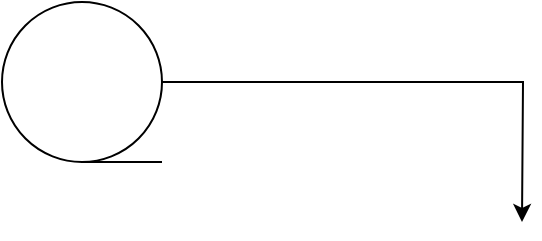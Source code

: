 <mxfile version="14.6.12" type="github"><diagram id="ALmWE4gWe2Ydhg-lYP4j" name="Page-1"><mxGraphModel dx="1022" dy="437" grid="1" gridSize="10" guides="1" tooltips="1" connect="1" arrows="1" fold="1" page="1" pageScale="1" pageWidth="1169" pageHeight="826" math="0" shadow="0"><root><mxCell id="0"/><mxCell id="1" parent="0"/><mxCell id="dERfhLt8Rdw4jPTuCyTi-2" style="edgeStyle=orthogonalEdgeStyle;rounded=0;orthogonalLoop=1;jettySize=auto;html=1;" parent="1" source="dERfhLt8Rdw4jPTuCyTi-1" edge="1"><mxGeometry relative="1" as="geometry"><mxPoint x="520" y="220" as="targetPoint"/></mxGeometry></mxCell><mxCell id="dERfhLt8Rdw4jPTuCyTi-1" value="" style="shape=tapeData;whiteSpace=wrap;html=1;perimeter=ellipsePerimeter;" parent="1" vertex="1"><mxGeometry x="260" y="110" width="80" height="80" as="geometry"/></mxCell></root></mxGraphModel></diagram></mxfile>